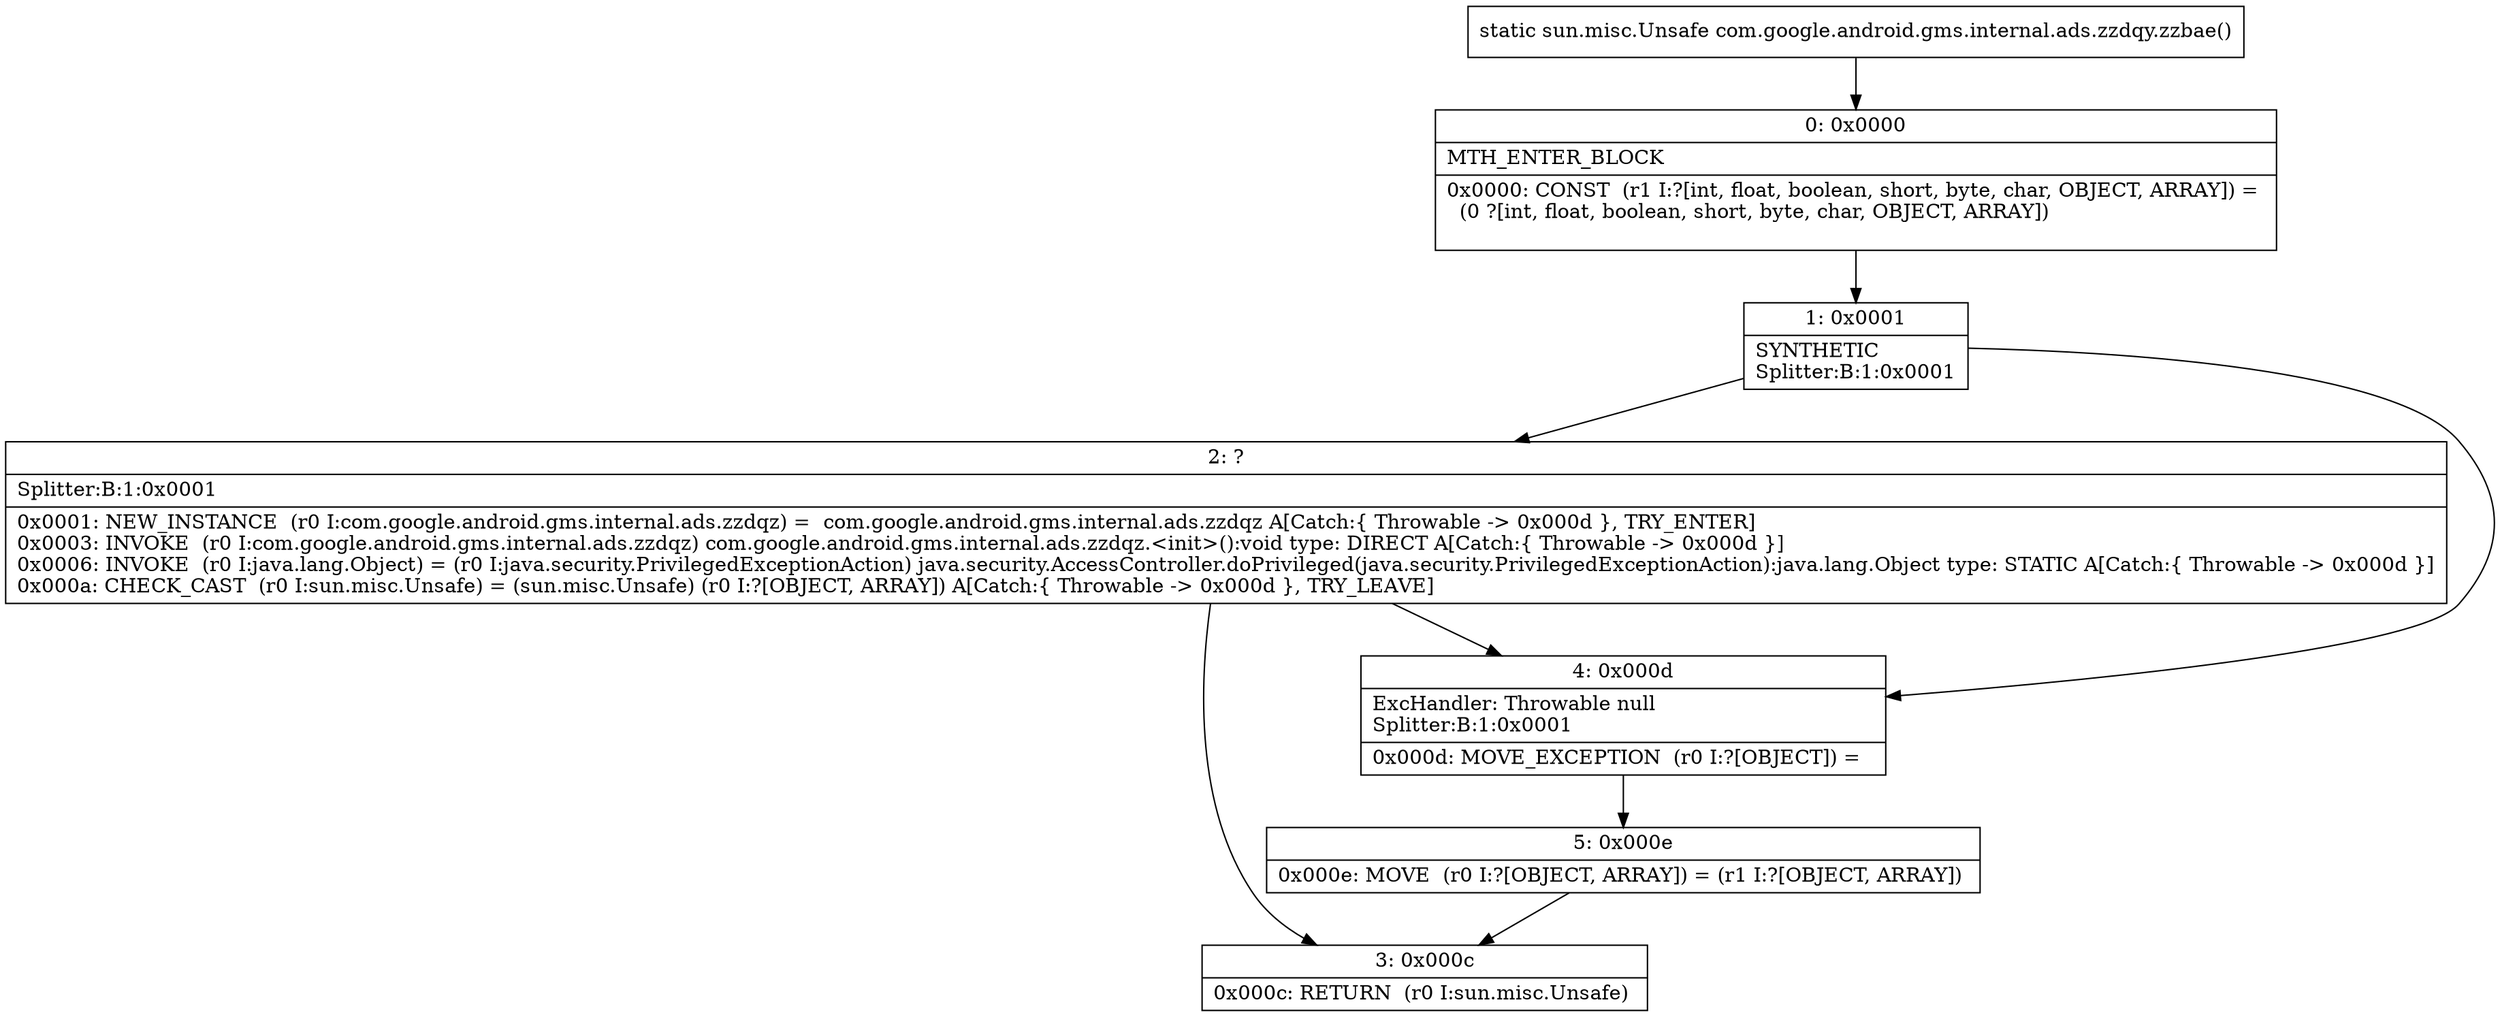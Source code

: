 digraph "CFG forcom.google.android.gms.internal.ads.zzdqy.zzbae()Lsun\/misc\/Unsafe;" {
Node_0 [shape=record,label="{0\:\ 0x0000|MTH_ENTER_BLOCK\l|0x0000: CONST  (r1 I:?[int, float, boolean, short, byte, char, OBJECT, ARRAY]) = \l  (0 ?[int, float, boolean, short, byte, char, OBJECT, ARRAY])\l \l}"];
Node_1 [shape=record,label="{1\:\ 0x0001|SYNTHETIC\lSplitter:B:1:0x0001\l}"];
Node_2 [shape=record,label="{2\:\ ?|Splitter:B:1:0x0001\l|0x0001: NEW_INSTANCE  (r0 I:com.google.android.gms.internal.ads.zzdqz) =  com.google.android.gms.internal.ads.zzdqz A[Catch:\{ Throwable \-\> 0x000d \}, TRY_ENTER]\l0x0003: INVOKE  (r0 I:com.google.android.gms.internal.ads.zzdqz) com.google.android.gms.internal.ads.zzdqz.\<init\>():void type: DIRECT A[Catch:\{ Throwable \-\> 0x000d \}]\l0x0006: INVOKE  (r0 I:java.lang.Object) = (r0 I:java.security.PrivilegedExceptionAction) java.security.AccessController.doPrivileged(java.security.PrivilegedExceptionAction):java.lang.Object type: STATIC A[Catch:\{ Throwable \-\> 0x000d \}]\l0x000a: CHECK_CAST  (r0 I:sun.misc.Unsafe) = (sun.misc.Unsafe) (r0 I:?[OBJECT, ARRAY]) A[Catch:\{ Throwable \-\> 0x000d \}, TRY_LEAVE]\l}"];
Node_3 [shape=record,label="{3\:\ 0x000c|0x000c: RETURN  (r0 I:sun.misc.Unsafe) \l}"];
Node_4 [shape=record,label="{4\:\ 0x000d|ExcHandler: Throwable null\lSplitter:B:1:0x0001\l|0x000d: MOVE_EXCEPTION  (r0 I:?[OBJECT]) =  \l}"];
Node_5 [shape=record,label="{5\:\ 0x000e|0x000e: MOVE  (r0 I:?[OBJECT, ARRAY]) = (r1 I:?[OBJECT, ARRAY]) \l}"];
MethodNode[shape=record,label="{static sun.misc.Unsafe com.google.android.gms.internal.ads.zzdqy.zzbae() }"];
MethodNode -> Node_0;
Node_0 -> Node_1;
Node_1 -> Node_2;
Node_1 -> Node_4;
Node_2 -> Node_3;
Node_2 -> Node_4;
Node_4 -> Node_5;
Node_5 -> Node_3;
}

